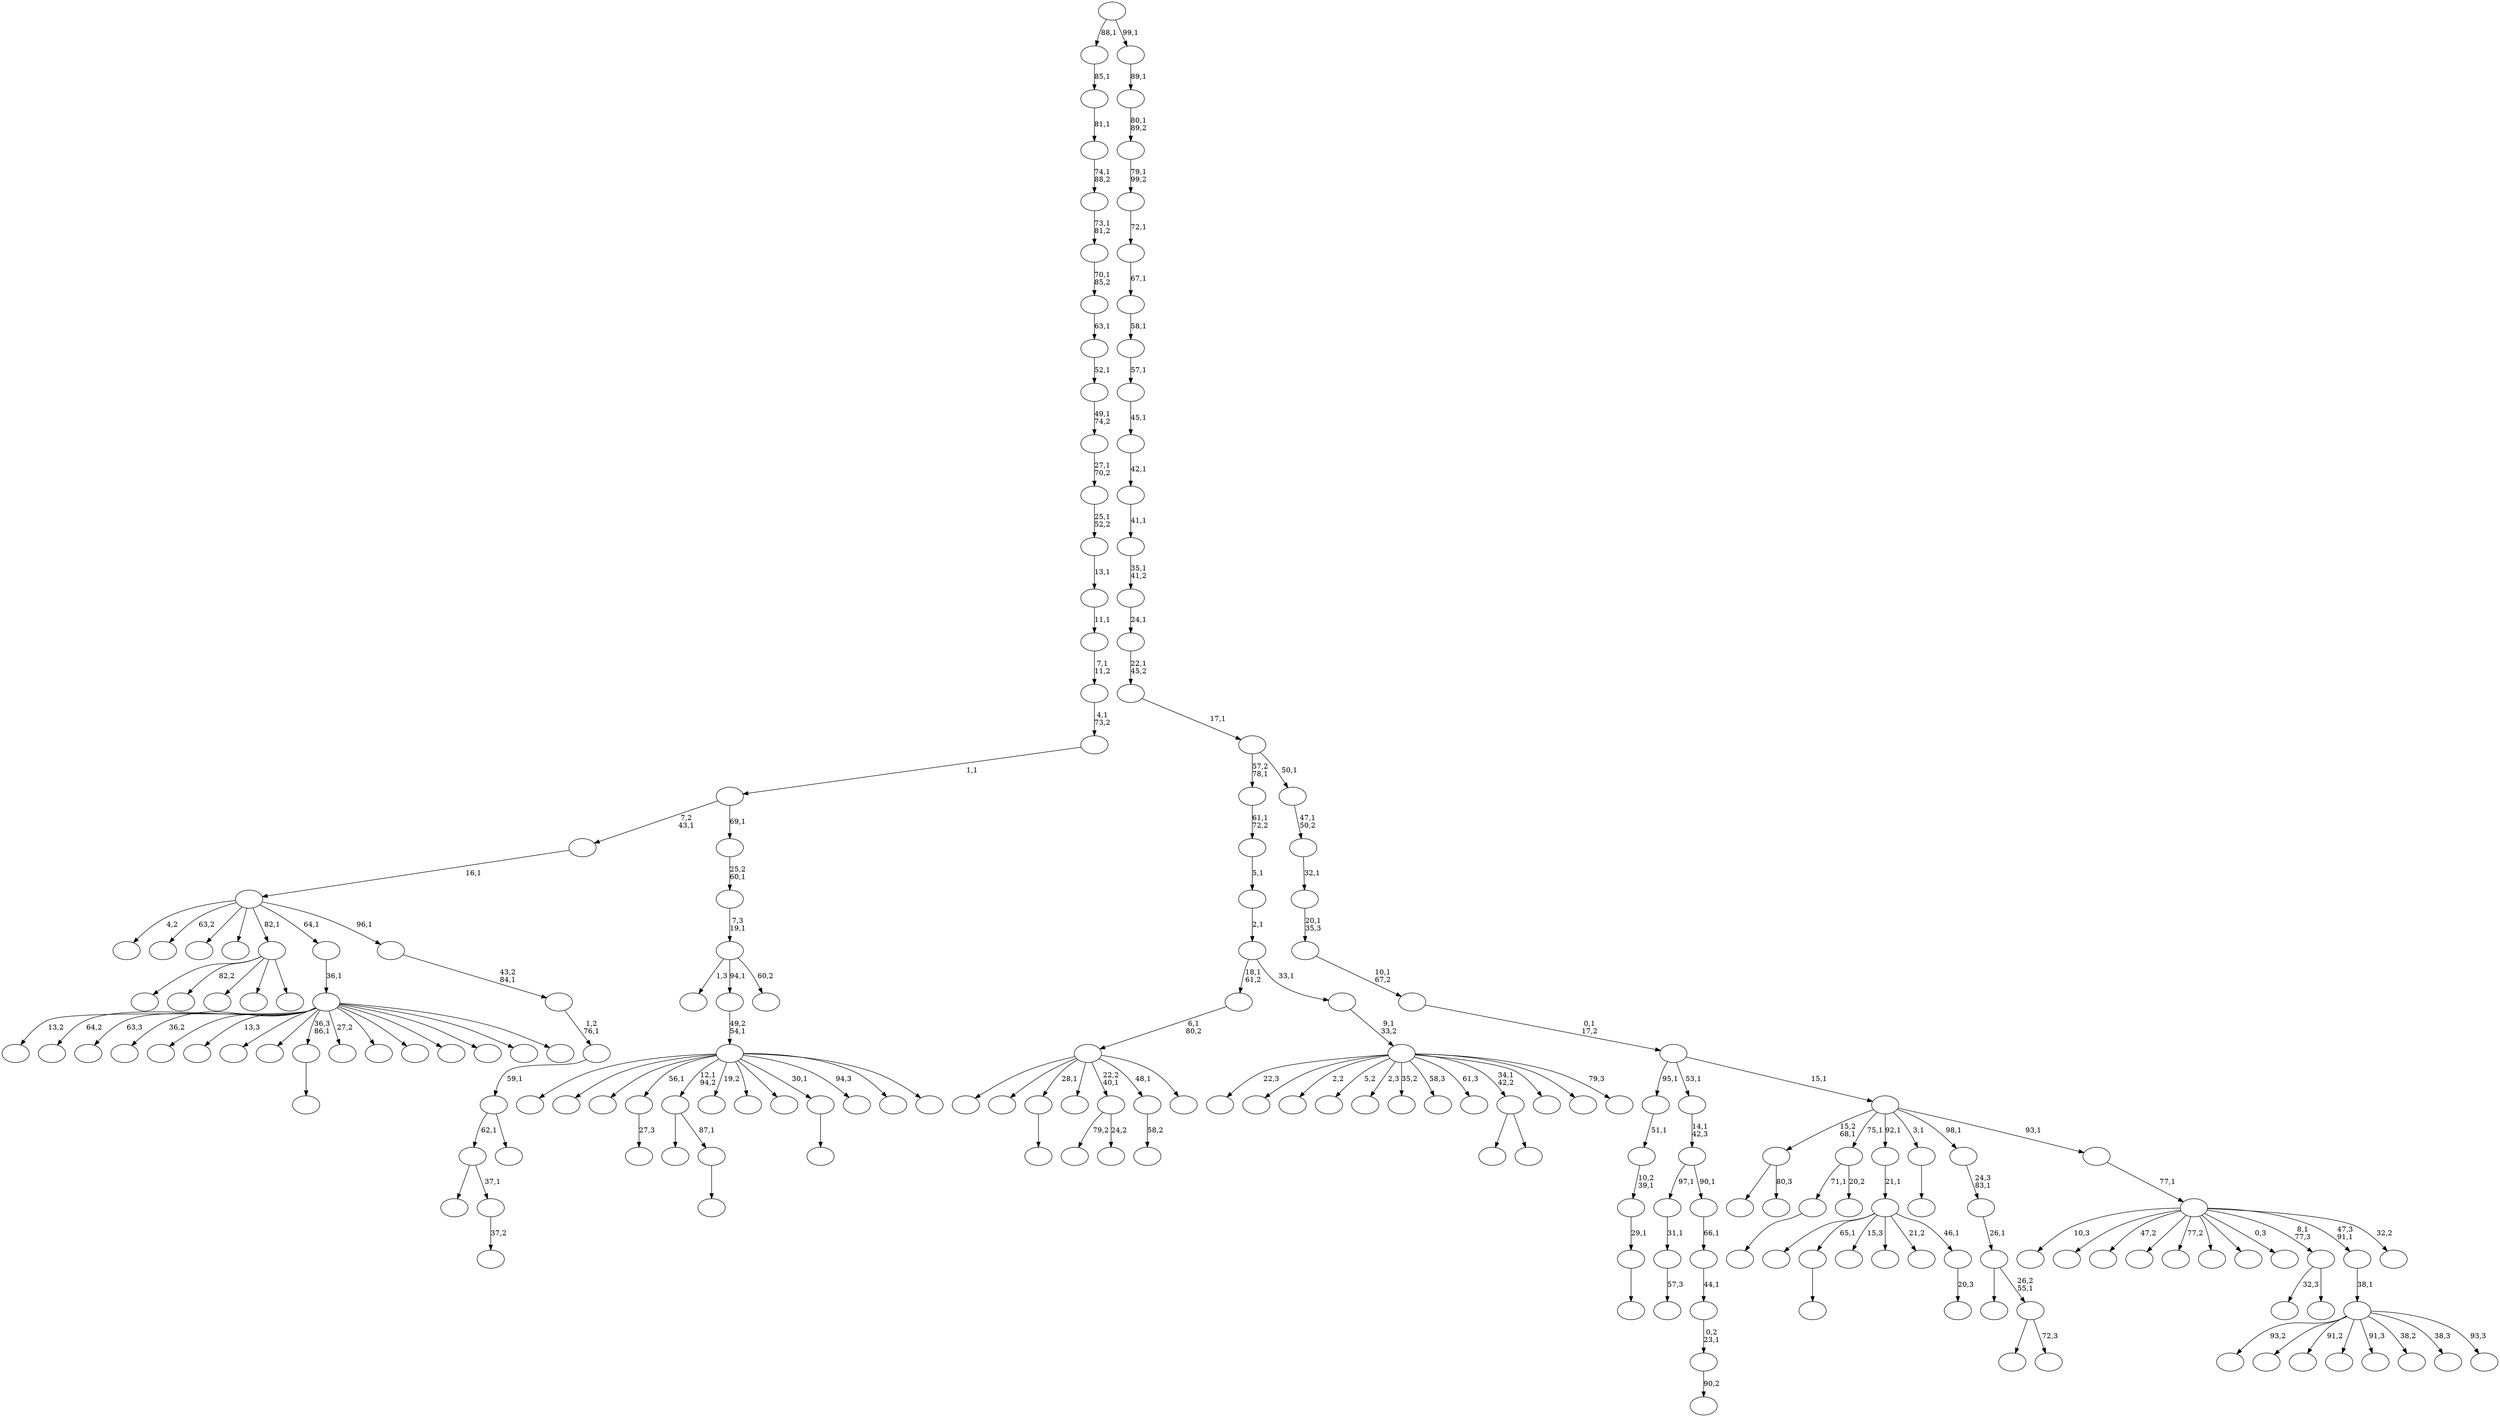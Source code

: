digraph T {
	200 [label=""]
	199 [label=""]
	198 [label=""]
	197 [label=""]
	196 [label=""]
	195 [label=""]
	194 [label=""]
	193 [label=""]
	192 [label=""]
	191 [label=""]
	190 [label=""]
	189 [label=""]
	188 [label=""]
	187 [label=""]
	186 [label=""]
	185 [label=""]
	184 [label=""]
	183 [label=""]
	182 [label=""]
	181 [label=""]
	180 [label=""]
	179 [label=""]
	178 [label=""]
	177 [label=""]
	176 [label=""]
	175 [label=""]
	174 [label=""]
	173 [label=""]
	172 [label=""]
	171 [label=""]
	170 [label=""]
	169 [label=""]
	168 [label=""]
	167 [label=""]
	166 [label=""]
	165 [label=""]
	164 [label=""]
	163 [label=""]
	162 [label=""]
	161 [label=""]
	160 [label=""]
	159 [label=""]
	158 [label=""]
	157 [label=""]
	156 [label=""]
	155 [label=""]
	154 [label=""]
	153 [label=""]
	152 [label=""]
	151 [label=""]
	150 [label=""]
	149 [label=""]
	148 [label=""]
	147 [label=""]
	146 [label=""]
	145 [label=""]
	144 [label=""]
	143 [label=""]
	142 [label=""]
	141 [label=""]
	140 [label=""]
	139 [label=""]
	138 [label=""]
	137 [label=""]
	136 [label=""]
	135 [label=""]
	134 [label=""]
	133 [label=""]
	132 [label=""]
	131 [label=""]
	130 [label=""]
	129 [label=""]
	128 [label=""]
	127 [label=""]
	126 [label=""]
	125 [label=""]
	124 [label=""]
	123 [label=""]
	122 [label=""]
	121 [label=""]
	120 [label=""]
	119 [label=""]
	118 [label=""]
	117 [label=""]
	116 [label=""]
	115 [label=""]
	114 [label=""]
	113 [label=""]
	112 [label=""]
	111 [label=""]
	110 [label=""]
	109 [label=""]
	108 [label=""]
	107 [label=""]
	106 [label=""]
	105 [label=""]
	104 [label=""]
	103 [label=""]
	102 [label=""]
	101 [label=""]
	100 [label=""]
	99 [label=""]
	98 [label=""]
	97 [label=""]
	96 [label=""]
	95 [label=""]
	94 [label=""]
	93 [label=""]
	92 [label=""]
	91 [label=""]
	90 [label=""]
	89 [label=""]
	88 [label=""]
	87 [label=""]
	86 [label=""]
	85 [label=""]
	84 [label=""]
	83 [label=""]
	82 [label=""]
	81 [label=""]
	80 [label=""]
	79 [label=""]
	78 [label=""]
	77 [label=""]
	76 [label=""]
	75 [label=""]
	74 [label=""]
	73 [label=""]
	72 [label=""]
	71 [label=""]
	70 [label=""]
	69 [label=""]
	68 [label=""]
	67 [label=""]
	66 [label=""]
	65 [label=""]
	64 [label=""]
	63 [label=""]
	62 [label=""]
	61 [label=""]
	60 [label=""]
	59 [label=""]
	58 [label=""]
	57 [label=""]
	56 [label=""]
	55 [label=""]
	54 [label=""]
	53 [label=""]
	52 [label=""]
	51 [label=""]
	50 [label=""]
	49 [label=""]
	48 [label=""]
	47 [label=""]
	46 [label=""]
	45 [label=""]
	44 [label=""]
	43 [label=""]
	42 [label=""]
	41 [label=""]
	40 [label=""]
	39 [label=""]
	38 [label=""]
	37 [label=""]
	36 [label=""]
	35 [label=""]
	34 [label=""]
	33 [label=""]
	32 [label=""]
	31 [label=""]
	30 [label=""]
	29 [label=""]
	28 [label=""]
	27 [label=""]
	26 [label=""]
	25 [label=""]
	24 [label=""]
	23 [label=""]
	22 [label=""]
	21 [label=""]
	20 [label=""]
	19 [label=""]
	18 [label=""]
	17 [label=""]
	16 [label=""]
	15 [label=""]
	14 [label=""]
	13 [label=""]
	12 [label=""]
	11 [label=""]
	10 [label=""]
	9 [label=""]
	8 [label=""]
	7 [label=""]
	6 [label=""]
	5 [label=""]
	4 [label=""]
	3 [label=""]
	2 [label=""]
	1 [label=""]
	0 [label=""]
	182 -> 183 [label=""]
	181 -> 182 [label="29,1"]
	180 -> 181 [label="10,2\n39,1"]
	179 -> 180 [label="51,1"]
	177 -> 178 [label=""]
	175 -> 176 [label=""]
	173 -> 174 [label="37,2"]
	172 -> 198 [label=""]
	172 -> 173 [label="37,1"]
	163 -> 168 [label=""]
	163 -> 164 [label="80,3"]
	156 -> 157 [label="27,3"]
	153 -> 175 [label="71,1"]
	153 -> 154 [label="20,2"]
	147 -> 148 [label=""]
	145 -> 146 [label=""]
	144 -> 155 [label=""]
	144 -> 145 [label="87,1"]
	140 -> 141 [label="57,3"]
	139 -> 140 [label="31,1"]
	137 -> 138 [label="90,2"]
	136 -> 137 [label="0,2\n23,1"]
	135 -> 136 [label="44,1"]
	134 -> 135 [label="66,1"]
	133 -> 139 [label="97,1"]
	133 -> 134 [label="90,1"]
	132 -> 133 [label="14,1\n42,3"]
	122 -> 123 [label=""]
	115 -> 121 [label="79,2"]
	115 -> 116 [label="24,2"]
	110 -> 111 [label=""]
	100 -> 101 [label="20,3"]
	99 -> 187 [label=""]
	99 -> 147 [label="65,1"]
	99 -> 127 [label="15,3"]
	99 -> 124 [label=""]
	99 -> 108 [label="21,2"]
	99 -> 100 [label="46,1"]
	98 -> 99 [label="21,1"]
	95 -> 96 [label=""]
	87 -> 88 [label="58,2"]
	84 -> 165 [label=""]
	84 -> 160 [label="82,2"]
	84 -> 97 [label=""]
	84 -> 92 [label=""]
	84 -> 85 [label=""]
	82 -> 200 [label="13,2"]
	82 -> 194 [label="64,2"]
	82 -> 191 [label="63,3"]
	82 -> 189 [label="36,2"]
	82 -> 185 [label=""]
	82 -> 149 [label="13,3"]
	82 -> 131 [label=""]
	82 -> 130 [label=""]
	82 -> 122 [label="36,3\n86,1"]
	82 -> 117 [label="27,2"]
	82 -> 109 [label=""]
	82 -> 105 [label=""]
	82 -> 93 [label=""]
	82 -> 90 [label=""]
	82 -> 89 [label=""]
	82 -> 83 [label=""]
	81 -> 82 [label="36,1"]
	79 -> 197 [label=""]
	79 -> 184 [label=""]
	79 -> 177 [label="28,1"]
	79 -> 166 [label=""]
	79 -> 115 [label="22,2\n40,1"]
	79 -> 87 [label="48,1"]
	79 -> 80 [label=""]
	78 -> 79 [label="6,1\n80,2"]
	76 -> 114 [label=""]
	76 -> 77 [label=""]
	74 -> 188 [label=""]
	74 -> 167 [label=""]
	74 -> 162 [label=""]
	74 -> 156 [label="56,1"]
	74 -> 144 [label="12,1\n94,2"]
	74 -> 126 [label="19,2"]
	74 -> 113 [label=""]
	74 -> 112 [label=""]
	74 -> 110 [label="30,1"]
	74 -> 107 [label="94,3"]
	74 -> 94 [label=""]
	74 -> 75 [label=""]
	73 -> 74 [label="49,2\n54,1"]
	71 -> 125 [label=""]
	71 -> 72 [label="72,3"]
	70 -> 190 [label=""]
	70 -> 71 [label="26,2\n55,1"]
	69 -> 70 [label="26,1"]
	68 -> 69 [label="24,3\n83,1"]
	65 -> 172 [label="62,1"]
	65 -> 66 [label=""]
	64 -> 65 [label="59,1"]
	63 -> 64 [label="1,2\n76,1"]
	62 -> 63 [label="43,2\n84,1"]
	61 -> 161 [label="4,2"]
	61 -> 143 [label="63,2"]
	61 -> 119 [label=""]
	61 -> 104 [label=""]
	61 -> 84 [label="82,1"]
	61 -> 81 [label="64,1"]
	61 -> 62 [label="96,1"]
	60 -> 61 [label="16,1"]
	57 -> 193 [label="1,3"]
	57 -> 73 [label="94,1"]
	57 -> 58 [label="60,2"]
	56 -> 57 [label="7,3\n19,1"]
	55 -> 56 [label="25,2\n60,1"]
	54 -> 60 [label="7,2\n43,1"]
	54 -> 55 [label="69,1"]
	53 -> 54 [label="1,1"]
	52 -> 53 [label="4,1\n73,2"]
	51 -> 52 [label="7,1\n11,2"]
	50 -> 51 [label="11,1"]
	49 -> 50 [label="13,1"]
	48 -> 49 [label="25,1\n52,2"]
	47 -> 48 [label="27,1\n70,2"]
	46 -> 47 [label="49,1\n74,2"]
	45 -> 46 [label="52,1"]
	44 -> 45 [label="63,1"]
	43 -> 44 [label="70,1\n85,2"]
	42 -> 43 [label="73,1\n81,2"]
	41 -> 42 [label="74,1\n88,2"]
	40 -> 41 [label="81,1"]
	39 -> 40 [label="85,1"]
	37 -> 158 [label="32,3"]
	37 -> 38 [label=""]
	34 -> 199 [label="22,3"]
	34 -> 169 [label=""]
	34 -> 152 [label="2,2"]
	34 -> 150 [label="5,2"]
	34 -> 142 [label="2,3"]
	34 -> 128 [label="35,2"]
	34 -> 120 [label="58,3"]
	34 -> 102 [label="61,3"]
	34 -> 76 [label="34,1\n42,2"]
	34 -> 67 [label=""]
	34 -> 59 [label=""]
	34 -> 35 [label="79,3"]
	33 -> 34 [label="9,1\n33,2"]
	32 -> 78 [label="18,1\n61,2"]
	32 -> 33 [label="33,1"]
	31 -> 32 [label="2,1"]
	30 -> 31 [label="5,1"]
	29 -> 30 [label="61,1\n72,2"]
	27 -> 186 [label="93,2"]
	27 -> 171 [label=""]
	27 -> 170 [label="91,2"]
	27 -> 129 [label=""]
	27 -> 106 [label="91,3"]
	27 -> 103 [label="38,2"]
	27 -> 36 [label="38,3"]
	27 -> 28 [label="93,3"]
	26 -> 27 [label="38,1"]
	24 -> 196 [label="10,3"]
	24 -> 195 [label=""]
	24 -> 192 [label="47,2"]
	24 -> 159 [label=""]
	24 -> 151 [label="77,2"]
	24 -> 118 [label=""]
	24 -> 91 [label=""]
	24 -> 86 [label="0,3"]
	24 -> 37 [label="8,1\n77,3"]
	24 -> 26 [label="47,3\n91,1"]
	24 -> 25 [label="32,2"]
	23 -> 24 [label="77,1"]
	22 -> 163 [label="15,2\n68,1"]
	22 -> 153 [label="75,1"]
	22 -> 98 [label="92,1"]
	22 -> 95 [label="3,1"]
	22 -> 68 [label="98,1"]
	22 -> 23 [label="93,1"]
	21 -> 179 [label="95,1"]
	21 -> 132 [label="53,1"]
	21 -> 22 [label="15,1"]
	20 -> 21 [label="0,1\n17,2"]
	19 -> 20 [label="10,1\n67,2"]
	18 -> 19 [label="20,1\n35,3"]
	17 -> 18 [label="32,1"]
	16 -> 17 [label="47,1\n50,2"]
	15 -> 29 [label="57,2\n78,1"]
	15 -> 16 [label="50,1"]
	14 -> 15 [label="17,1"]
	13 -> 14 [label="22,1\n45,2"]
	12 -> 13 [label="24,1"]
	11 -> 12 [label="35,1\n41,2"]
	10 -> 11 [label="41,1"]
	9 -> 10 [label="42,1"]
	8 -> 9 [label="45,1"]
	7 -> 8 [label="57,1"]
	6 -> 7 [label="58,1"]
	5 -> 6 [label="67,1"]
	4 -> 5 [label="72,1"]
	3 -> 4 [label="79,1\n99,2"]
	2 -> 3 [label="80,1\n89,2"]
	1 -> 2 [label="89,1"]
	0 -> 39 [label="88,1"]
	0 -> 1 [label="99,1"]
}
